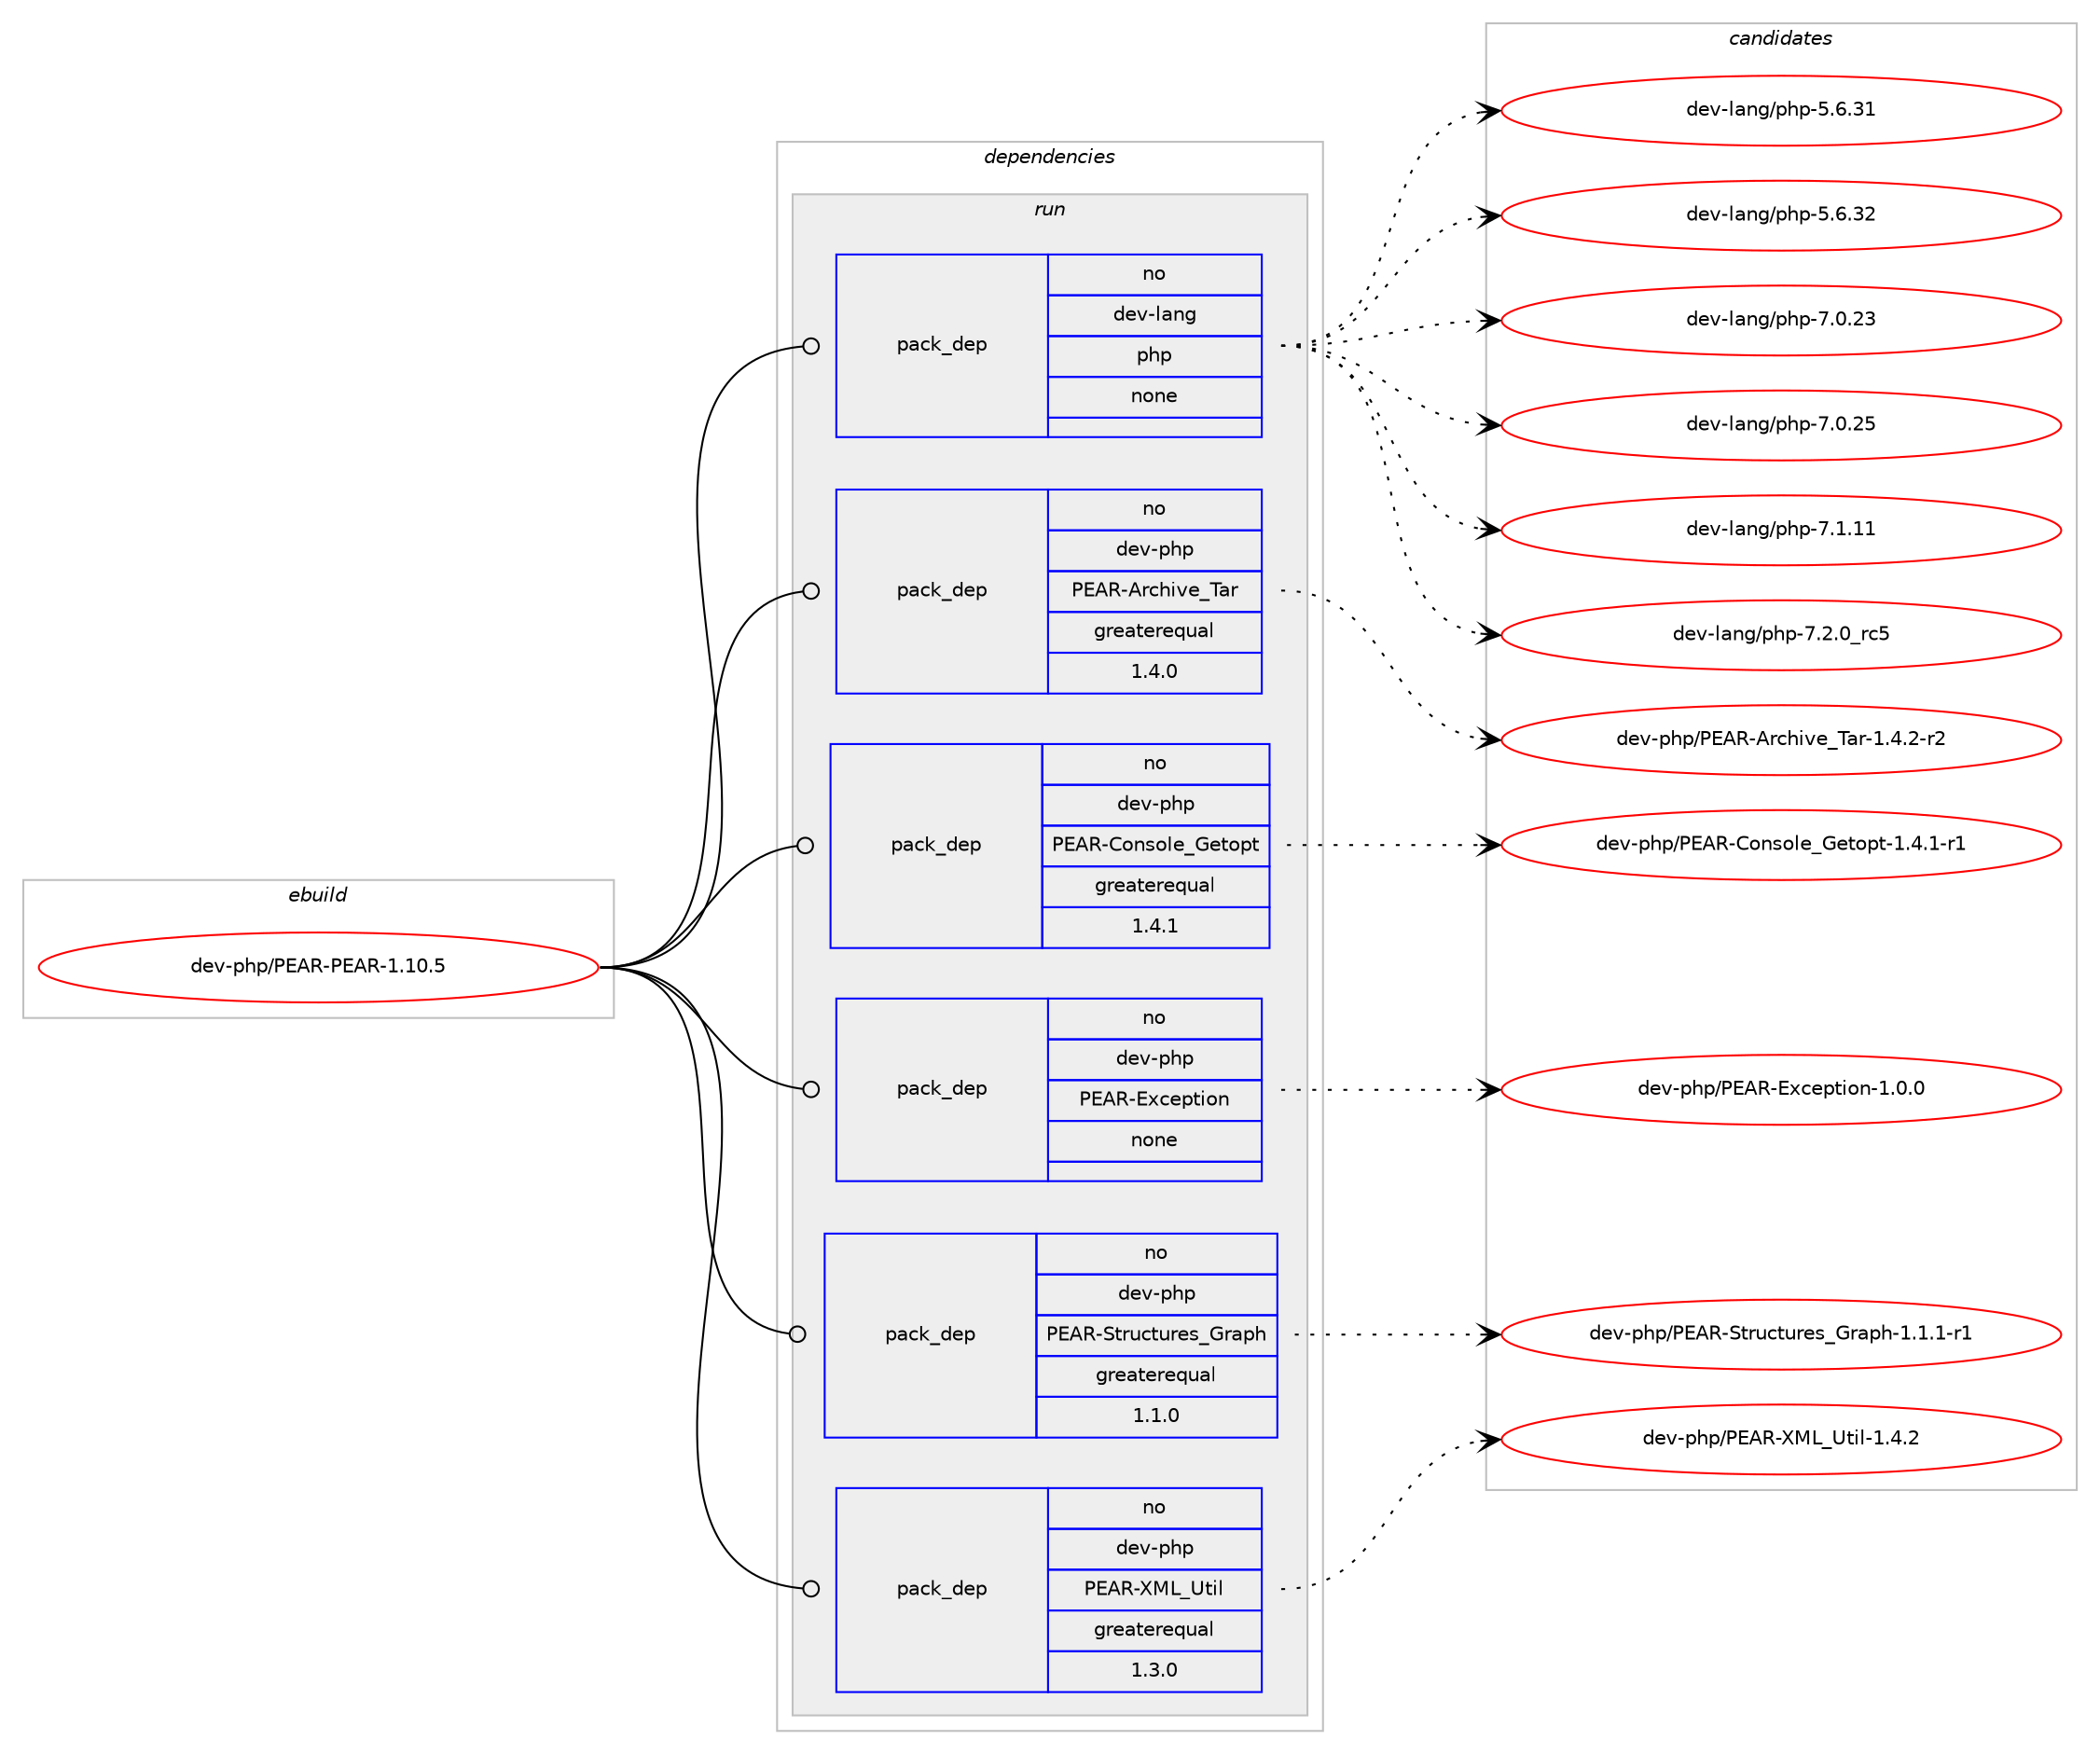 digraph prolog {

# *************
# Graph options
# *************

newrank=true;
concentrate=true;
compound=true;
graph [rankdir=LR,fontname=Helvetica,fontsize=10,ranksep=1.5];#, ranksep=2.5, nodesep=0.2];
edge  [arrowhead=vee];
node  [fontname=Helvetica,fontsize=10];

# **********
# The ebuild
# **********

subgraph cluster_leftcol {
color=gray;
rank=same;
label=<<i>ebuild</i>>;
id [label="dev-php/PEAR-PEAR-1.10.5", color=red, width=4, href="../dev-php/PEAR-PEAR-1.10.5.svg"];
}

# ****************
# The dependencies
# ****************

subgraph cluster_midcol {
color=gray;
label=<<i>dependencies</i>>;
subgraph cluster_compile {
fillcolor="#eeeeee";
style=filled;
label=<<i>compile</i>>;
}
subgraph cluster_compileandrun {
fillcolor="#eeeeee";
style=filled;
label=<<i>compile and run</i>>;
}
subgraph cluster_run {
fillcolor="#eeeeee";
style=filled;
label=<<i>run</i>>;
subgraph pack110072 {
dependency142131 [label=<<TABLE BORDER="0" CELLBORDER="1" CELLSPACING="0" CELLPADDING="4" WIDTH="220"><TR><TD ROWSPAN="6" CELLPADDING="30">pack_dep</TD></TR><TR><TD WIDTH="110">no</TD></TR><TR><TD>dev-lang</TD></TR><TR><TD>php</TD></TR><TR><TD>none</TD></TR><TR><TD></TD></TR></TABLE>>, shape=none, color=blue];
}
id:e -> dependency142131:w [weight=20,style="solid",arrowhead="odot"];
subgraph pack110073 {
dependency142132 [label=<<TABLE BORDER="0" CELLBORDER="1" CELLSPACING="0" CELLPADDING="4" WIDTH="220"><TR><TD ROWSPAN="6" CELLPADDING="30">pack_dep</TD></TR><TR><TD WIDTH="110">no</TD></TR><TR><TD>dev-php</TD></TR><TR><TD>PEAR-Archive_Tar</TD></TR><TR><TD>greaterequal</TD></TR><TR><TD>1.4.0</TD></TR></TABLE>>, shape=none, color=blue];
}
id:e -> dependency142132:w [weight=20,style="solid",arrowhead="odot"];
subgraph pack110074 {
dependency142133 [label=<<TABLE BORDER="0" CELLBORDER="1" CELLSPACING="0" CELLPADDING="4" WIDTH="220"><TR><TD ROWSPAN="6" CELLPADDING="30">pack_dep</TD></TR><TR><TD WIDTH="110">no</TD></TR><TR><TD>dev-php</TD></TR><TR><TD>PEAR-Console_Getopt</TD></TR><TR><TD>greaterequal</TD></TR><TR><TD>1.4.1</TD></TR></TABLE>>, shape=none, color=blue];
}
id:e -> dependency142133:w [weight=20,style="solid",arrowhead="odot"];
subgraph pack110075 {
dependency142134 [label=<<TABLE BORDER="0" CELLBORDER="1" CELLSPACING="0" CELLPADDING="4" WIDTH="220"><TR><TD ROWSPAN="6" CELLPADDING="30">pack_dep</TD></TR><TR><TD WIDTH="110">no</TD></TR><TR><TD>dev-php</TD></TR><TR><TD>PEAR-Exception</TD></TR><TR><TD>none</TD></TR><TR><TD></TD></TR></TABLE>>, shape=none, color=blue];
}
id:e -> dependency142134:w [weight=20,style="solid",arrowhead="odot"];
subgraph pack110076 {
dependency142135 [label=<<TABLE BORDER="0" CELLBORDER="1" CELLSPACING="0" CELLPADDING="4" WIDTH="220"><TR><TD ROWSPAN="6" CELLPADDING="30">pack_dep</TD></TR><TR><TD WIDTH="110">no</TD></TR><TR><TD>dev-php</TD></TR><TR><TD>PEAR-Structures_Graph</TD></TR><TR><TD>greaterequal</TD></TR><TR><TD>1.1.0</TD></TR></TABLE>>, shape=none, color=blue];
}
id:e -> dependency142135:w [weight=20,style="solid",arrowhead="odot"];
subgraph pack110077 {
dependency142136 [label=<<TABLE BORDER="0" CELLBORDER="1" CELLSPACING="0" CELLPADDING="4" WIDTH="220"><TR><TD ROWSPAN="6" CELLPADDING="30">pack_dep</TD></TR><TR><TD WIDTH="110">no</TD></TR><TR><TD>dev-php</TD></TR><TR><TD>PEAR-XML_Util</TD></TR><TR><TD>greaterequal</TD></TR><TR><TD>1.3.0</TD></TR></TABLE>>, shape=none, color=blue];
}
id:e -> dependency142136:w [weight=20,style="solid",arrowhead="odot"];
}
}

# **************
# The candidates
# **************

subgraph cluster_choices {
rank=same;
color=gray;
label=<<i>candidates</i>>;

subgraph choice110072 {
color=black;
nodesep=1;
choice10010111845108971101034711210411245534654465149 [label="dev-lang/php-5.6.31", color=red, width=4,href="../dev-lang/php-5.6.31.svg"];
choice10010111845108971101034711210411245534654465150 [label="dev-lang/php-5.6.32", color=red, width=4,href="../dev-lang/php-5.6.32.svg"];
choice10010111845108971101034711210411245554648465051 [label="dev-lang/php-7.0.23", color=red, width=4,href="../dev-lang/php-7.0.23.svg"];
choice10010111845108971101034711210411245554648465053 [label="dev-lang/php-7.0.25", color=red, width=4,href="../dev-lang/php-7.0.25.svg"];
choice10010111845108971101034711210411245554649464949 [label="dev-lang/php-7.1.11", color=red, width=4,href="../dev-lang/php-7.1.11.svg"];
choice100101118451089711010347112104112455546504648951149953 [label="dev-lang/php-7.2.0_rc5", color=red, width=4,href="../dev-lang/php-7.2.0_rc5.svg"];
dependency142131:e -> choice10010111845108971101034711210411245534654465149:w [style=dotted,weight="100"];
dependency142131:e -> choice10010111845108971101034711210411245534654465150:w [style=dotted,weight="100"];
dependency142131:e -> choice10010111845108971101034711210411245554648465051:w [style=dotted,weight="100"];
dependency142131:e -> choice10010111845108971101034711210411245554648465053:w [style=dotted,weight="100"];
dependency142131:e -> choice10010111845108971101034711210411245554649464949:w [style=dotted,weight="100"];
dependency142131:e -> choice100101118451089711010347112104112455546504648951149953:w [style=dotted,weight="100"];
}
subgraph choice110073 {
color=black;
nodesep=1;
choice1001011184511210411247806965824565114991041051181019584971144549465246504511450 [label="dev-php/PEAR-Archive_Tar-1.4.2-r2", color=red, width=4,href="../dev-php/PEAR-Archive_Tar-1.4.2-r2.svg"];
dependency142132:e -> choice1001011184511210411247806965824565114991041051181019584971144549465246504511450:w [style=dotted,weight="100"];
}
subgraph choice110074 {
color=black;
nodesep=1;
choice100101118451121041124780696582456711111011511110810195711011161111121164549465246494511449 [label="dev-php/PEAR-Console_Getopt-1.4.1-r1", color=red, width=4,href="../dev-php/PEAR-Console_Getopt-1.4.1-r1.svg"];
dependency142133:e -> choice100101118451121041124780696582456711111011511110810195711011161111121164549465246494511449:w [style=dotted,weight="100"];
}
subgraph choice110075 {
color=black;
nodesep=1;
choice100101118451121041124780696582456912099101112116105111110454946484648 [label="dev-php/PEAR-Exception-1.0.0", color=red, width=4,href="../dev-php/PEAR-Exception-1.0.0.svg"];
dependency142134:e -> choice100101118451121041124780696582456912099101112116105111110454946484648:w [style=dotted,weight="100"];
}
subgraph choice110076 {
color=black;
nodesep=1;
choice1001011184511210411247806965824583116114117991161171141011159571114971121044549464946494511449 [label="dev-php/PEAR-Structures_Graph-1.1.1-r1", color=red, width=4,href="../dev-php/PEAR-Structures_Graph-1.1.1-r1.svg"];
dependency142135:e -> choice1001011184511210411247806965824583116114117991161171141011159571114971121044549464946494511449:w [style=dotted,weight="100"];
}
subgraph choice110077 {
color=black;
nodesep=1;
choice100101118451121041124780696582458877769585116105108454946524650 [label="dev-php/PEAR-XML_Util-1.4.2", color=red, width=4,href="../dev-php/PEAR-XML_Util-1.4.2.svg"];
dependency142136:e -> choice100101118451121041124780696582458877769585116105108454946524650:w [style=dotted,weight="100"];
}
}

}
